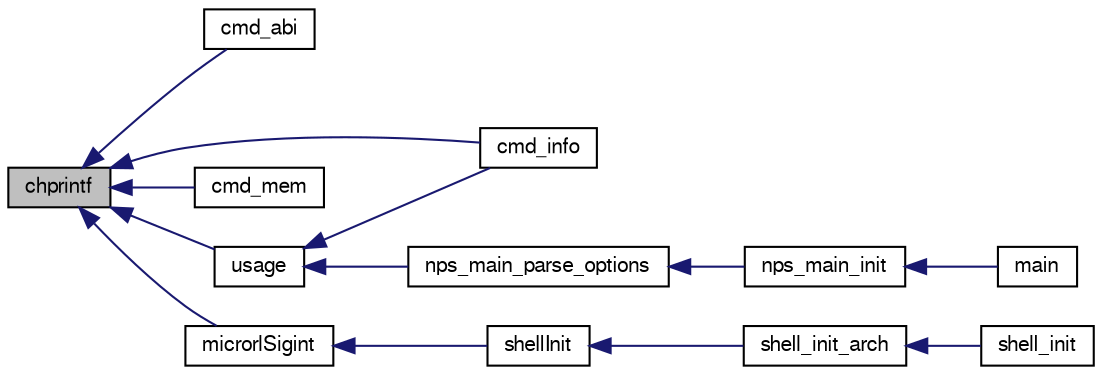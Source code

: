 digraph "chprintf"
{
  edge [fontname="FreeSans",fontsize="10",labelfontname="FreeSans",labelfontsize="10"];
  node [fontname="FreeSans",fontsize="10",shape=record];
  rankdir="LR";
  Node1 [label="chprintf",height=0.2,width=0.4,color="black", fillcolor="grey75", style="filled", fontcolor="black"];
  Node1 -> Node2 [dir="back",color="midnightblue",fontsize="10",style="solid",fontname="FreeSans"];
  Node2 [label="cmd_abi",height=0.2,width=0.4,color="black", fillcolor="white", style="filled",URL="$shell__arch_8c.html#ae96cb88b7db05439ce2524ce5c571002"];
  Node1 -> Node3 [dir="back",color="midnightblue",fontsize="10",style="solid",fontname="FreeSans"];
  Node3 [label="cmd_info",height=0.2,width=0.4,color="black", fillcolor="white", style="filled",URL="$group__SHELL.html#ga8aec65e6e5613559d1ed9f4ea07538a4"];
  Node1 -> Node4 [dir="back",color="midnightblue",fontsize="10",style="solid",fontname="FreeSans"];
  Node4 [label="cmd_mem",height=0.2,width=0.4,color="black", fillcolor="white", style="filled",URL="$shell__arch_8c.html#a2f63715d4417957054da76e9d83340cf"];
  Node1 -> Node5 [dir="back",color="midnightblue",fontsize="10",style="solid",fontname="FreeSans"];
  Node5 [label="microrlSigint",height=0.2,width=0.4,color="black", fillcolor="white", style="filled",URL="$group__SHELL.html#ga4d14287da53057dd53faca137d0b91c5"];
  Node5 -> Node6 [dir="back",color="midnightblue",fontsize="10",style="solid",fontname="FreeSans"];
  Node6 [label="shellInit",height=0.2,width=0.4,color="black", fillcolor="white", style="filled",URL="$group__SHELL.html#ga0b1dba28bb03cb29749f32a595d5ec57",tooltip="Shell manager initialization. "];
  Node6 -> Node7 [dir="back",color="midnightblue",fontsize="10",style="solid",fontname="FreeSans"];
  Node7 [label="shell_init_arch",height=0.2,width=0.4,color="black", fillcolor="white", style="filled",URL="$shell__arch_8h.html#a0d71d20b7713f8ddabd21f854e7ebbc4",tooltip="Arch init. "];
  Node7 -> Node8 [dir="back",color="midnightblue",fontsize="10",style="solid",fontname="FreeSans"];
  Node8 [label="shell_init",height=0.2,width=0.4,color="black", fillcolor="white", style="filled",URL="$shell_8h.html#a69b075ef7e4d7bcf5a903d3d75baac02",tooltip="Init shell. "];
  Node1 -> Node9 [dir="back",color="midnightblue",fontsize="10",style="solid",fontname="FreeSans"];
  Node9 [label="usage",height=0.2,width=0.4,color="black", fillcolor="white", style="filled",URL="$group__SHELL.html#gacb01942f228e0914fe22cd064d78a2ab"];
  Node9 -> Node3 [dir="back",color="midnightblue",fontsize="10",style="solid",fontname="FreeSans"];
  Node9 -> Node10 [dir="back",color="midnightblue",fontsize="10",style="solid",fontname="FreeSans"];
  Node10 [label="nps_main_parse_options",height=0.2,width=0.4,color="black", fillcolor="white", style="filled",URL="$nps__main__common_8c.html#a9e2370130aa6e869a0ed56a22117cf3b"];
  Node10 -> Node11 [dir="back",color="midnightblue",fontsize="10",style="solid",fontname="FreeSans"];
  Node11 [label="nps_main_init",height=0.2,width=0.4,color="black", fillcolor="white", style="filled",URL="$nps__main__common_8c.html#a92aad3720fb482042b695d66e633699a"];
  Node11 -> Node12 [dir="back",color="midnightblue",fontsize="10",style="solid",fontname="FreeSans"];
  Node12 [label="main",height=0.2,width=0.4,color="black", fillcolor="white", style="filled",URL="$nps__main__hitl_8c.html#a3c04138a5bfe5d72780bb7e82a18e627"];
}
